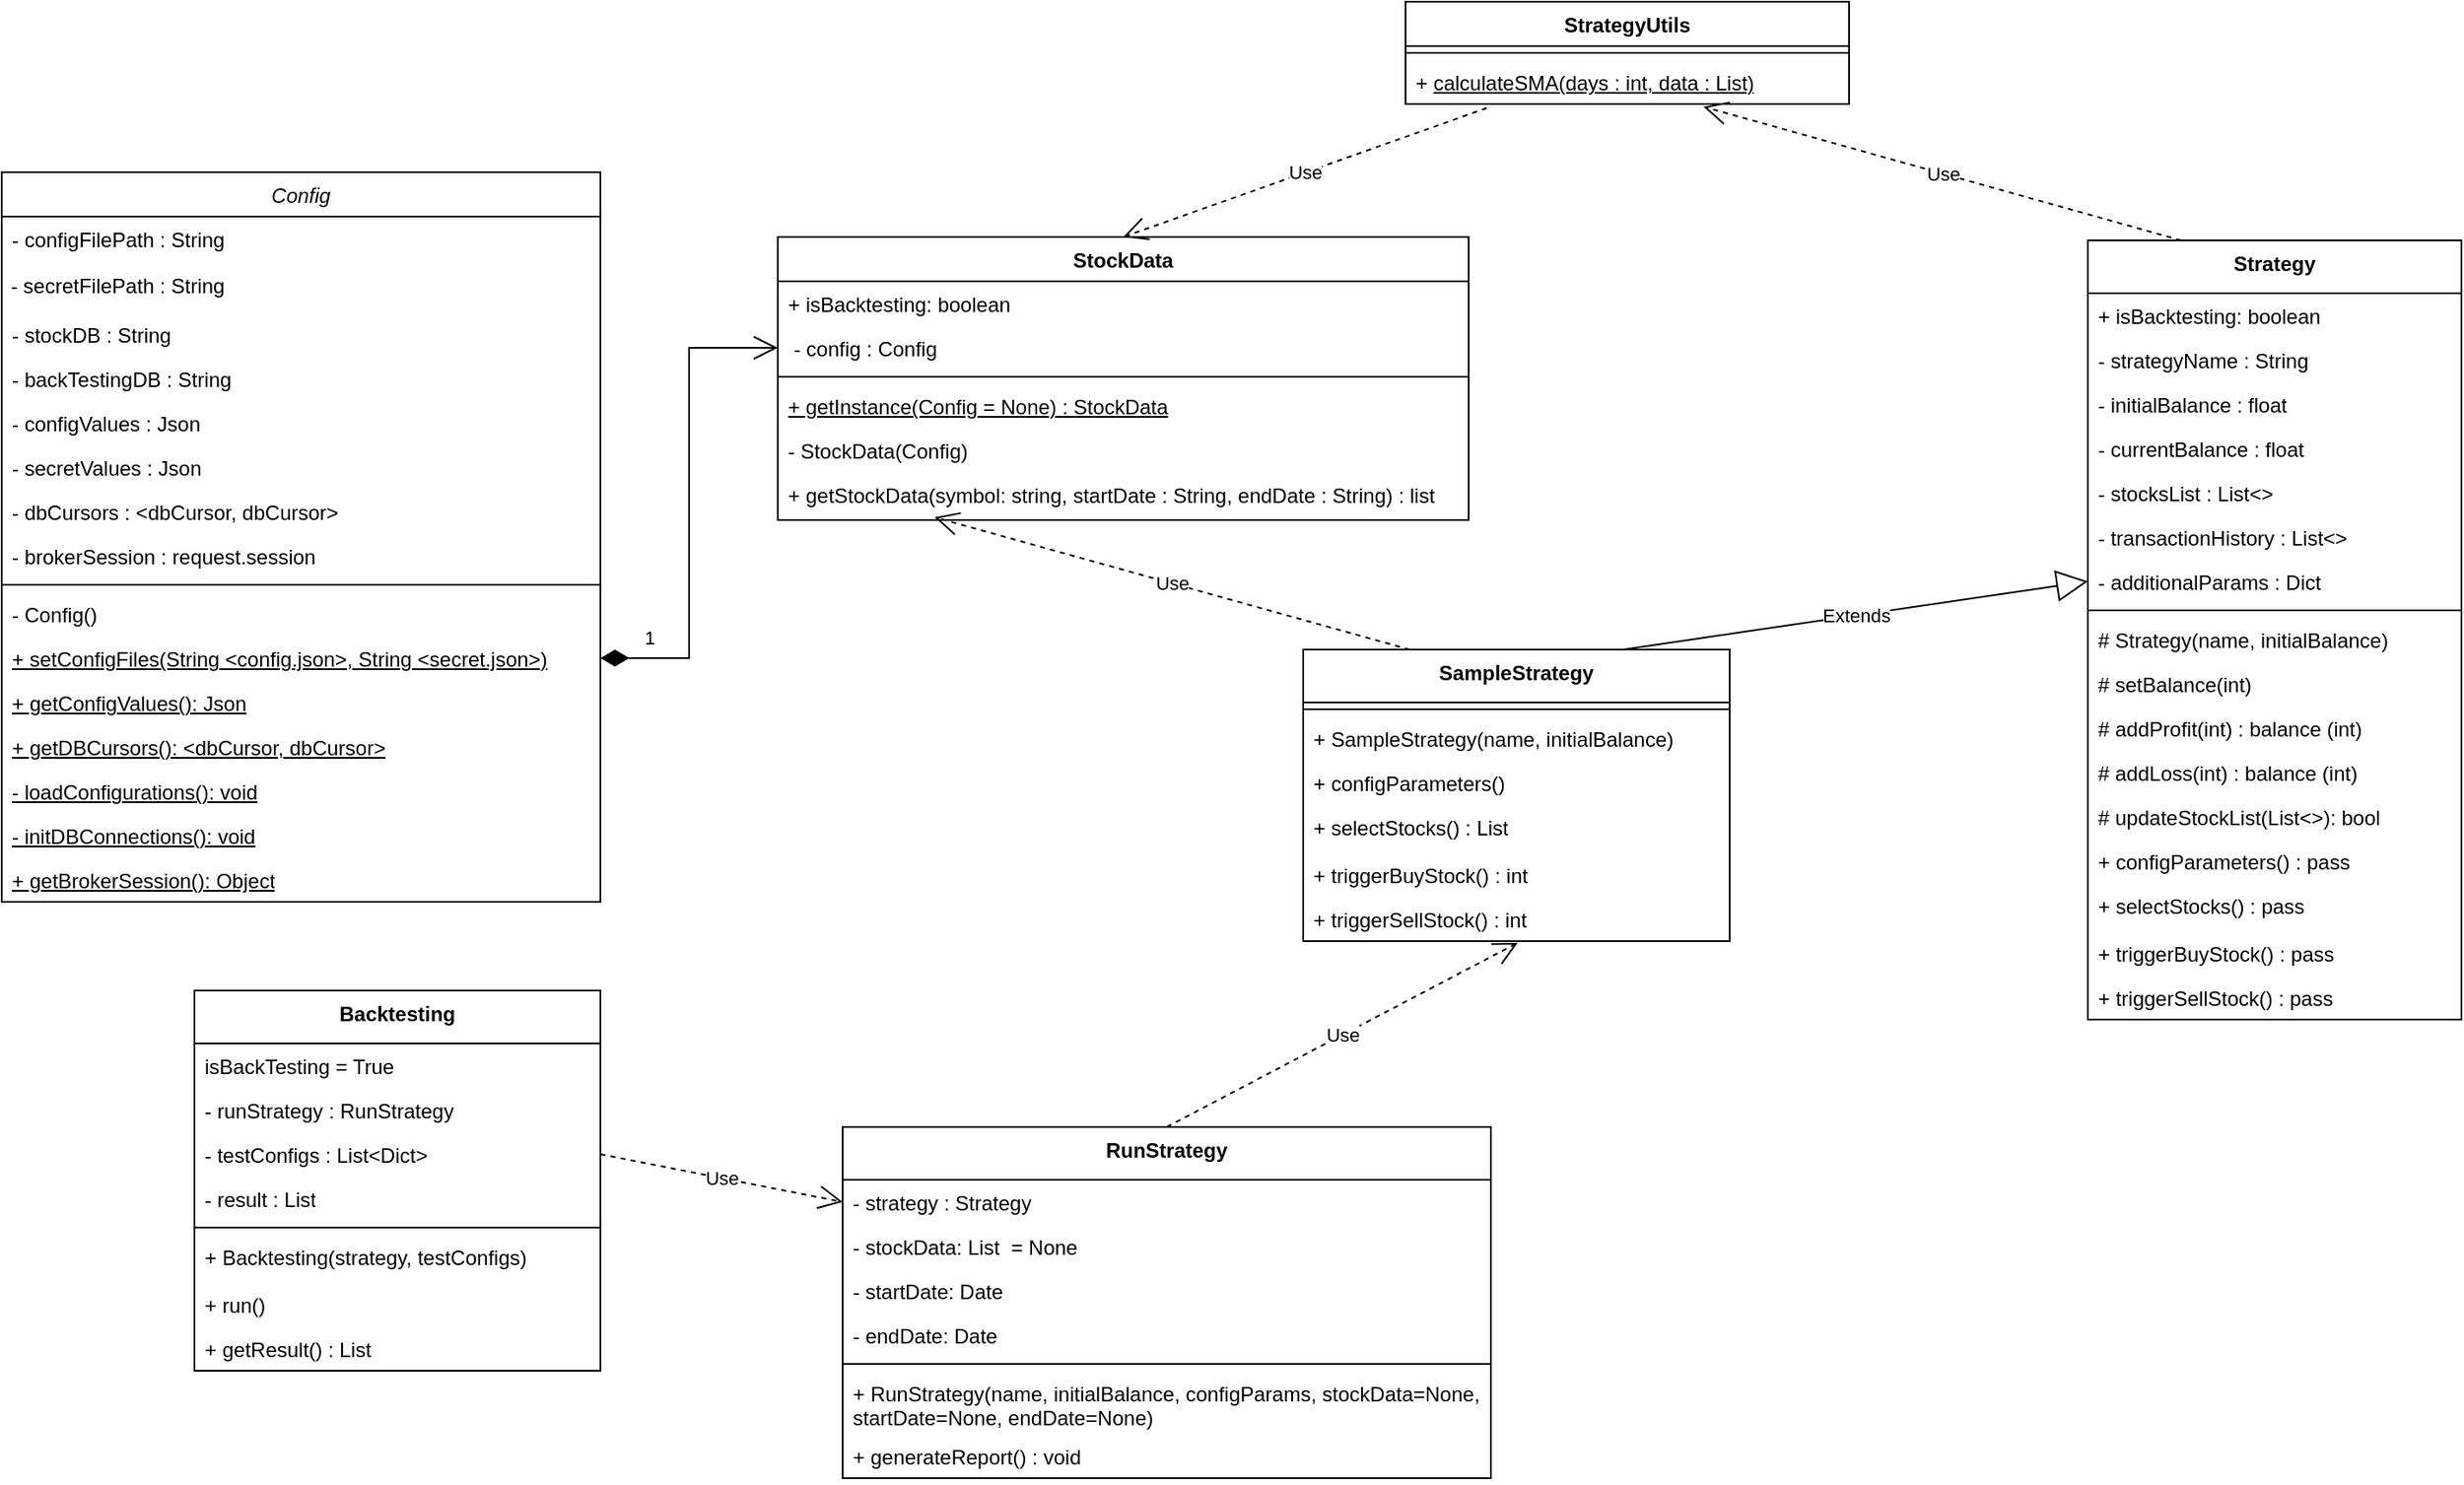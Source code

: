 <mxfile version="24.4.0" type="device">
  <diagram id="C5RBs43oDa-KdzZeNtuy" name="Page-1">
    <mxGraphModel dx="1050" dy="717" grid="1" gridSize="10" guides="1" tooltips="1" connect="1" arrows="1" fold="1" page="1" pageScale="1" pageWidth="827" pageHeight="1169" math="0" shadow="0">
      <root>
        <mxCell id="WIyWlLk6GJQsqaUBKTNV-0" />
        <mxCell id="WIyWlLk6GJQsqaUBKTNV-1" parent="WIyWlLk6GJQsqaUBKTNV-0" />
        <mxCell id="zkfFHV4jXpPFQw0GAbJ--0" value="Config" style="swimlane;fontStyle=2;align=center;verticalAlign=top;childLayout=stackLayout;horizontal=1;startSize=26;horizontalStack=0;resizeParent=1;resizeLast=0;collapsible=1;marginBottom=0;rounded=0;shadow=0;strokeWidth=1;" parent="WIyWlLk6GJQsqaUBKTNV-1" vertex="1">
          <mxGeometry x="80" y="160" width="351" height="428" as="geometry">
            <mxRectangle x="230" y="140" width="160" height="26" as="alternateBounds" />
          </mxGeometry>
        </mxCell>
        <mxCell id="zkfFHV4jXpPFQw0GAbJ--1" value="- configFilePath : String" style="text;align=left;verticalAlign=top;spacingLeft=4;spacingRight=4;overflow=hidden;rotatable=0;points=[[0,0.5],[1,0.5]];portConstraint=eastwest;" parent="zkfFHV4jXpPFQw0GAbJ--0" vertex="1">
          <mxGeometry y="26" width="351" height="26" as="geometry" />
        </mxCell>
        <mxCell id="X6f2ZQOfkqP7bYPNrynJ-1" value="&amp;nbsp;- secretFilePath : String" style="text;html=1;align=left;verticalAlign=middle;whiteSpace=wrap;rounded=0;" parent="zkfFHV4jXpPFQw0GAbJ--0" vertex="1">
          <mxGeometry y="52" width="351" height="30" as="geometry" />
        </mxCell>
        <mxCell id="6UcycCaMhRX1_MCCp-3D-70" value="- stockDB : String" style="text;strokeColor=none;fillColor=none;align=left;verticalAlign=top;spacingLeft=4;spacingRight=4;overflow=hidden;rotatable=0;points=[[0,0.5],[1,0.5]];portConstraint=eastwest;whiteSpace=wrap;html=1;" parent="zkfFHV4jXpPFQw0GAbJ--0" vertex="1">
          <mxGeometry y="82" width="351" height="26" as="geometry" />
        </mxCell>
        <mxCell id="6UcycCaMhRX1_MCCp-3D-71" value="- backTestingDB : String" style="text;strokeColor=none;fillColor=none;align=left;verticalAlign=top;spacingLeft=4;spacingRight=4;overflow=hidden;rotatable=0;points=[[0,0.5],[1,0.5]];portConstraint=eastwest;whiteSpace=wrap;html=1;" parent="zkfFHV4jXpPFQw0GAbJ--0" vertex="1">
          <mxGeometry y="108" width="351" height="26" as="geometry" />
        </mxCell>
        <mxCell id="6UcycCaMhRX1_MCCp-3D-72" value="- configValues : Json" style="text;strokeColor=none;fillColor=none;align=left;verticalAlign=top;spacingLeft=4;spacingRight=4;overflow=hidden;rotatable=0;points=[[0,0.5],[1,0.5]];portConstraint=eastwest;whiteSpace=wrap;html=1;" parent="zkfFHV4jXpPFQw0GAbJ--0" vertex="1">
          <mxGeometry y="134" width="351" height="26" as="geometry" />
        </mxCell>
        <mxCell id="6UcycCaMhRX1_MCCp-3D-73" value="- secretValues : Json" style="text;strokeColor=none;fillColor=none;align=left;verticalAlign=top;spacingLeft=4;spacingRight=4;overflow=hidden;rotatable=0;points=[[0,0.5],[1,0.5]];portConstraint=eastwest;whiteSpace=wrap;html=1;" parent="zkfFHV4jXpPFQw0GAbJ--0" vertex="1">
          <mxGeometry y="160" width="351" height="26" as="geometry" />
        </mxCell>
        <mxCell id="6UcycCaMhRX1_MCCp-3D-74" value="- dbCursors : &amp;lt;dbCursor, dbCursor&amp;gt;" style="text;strokeColor=none;fillColor=none;align=left;verticalAlign=top;spacingLeft=4;spacingRight=4;overflow=hidden;rotatable=0;points=[[0,0.5],[1,0.5]];portConstraint=eastwest;whiteSpace=wrap;html=1;" parent="zkfFHV4jXpPFQw0GAbJ--0" vertex="1">
          <mxGeometry y="186" width="351" height="26" as="geometry" />
        </mxCell>
        <mxCell id="6UcycCaMhRX1_MCCp-3D-76" value="- brokerSession : request.session" style="text;strokeColor=none;fillColor=none;align=left;verticalAlign=top;spacingLeft=4;spacingRight=4;overflow=hidden;rotatable=0;points=[[0,0.5],[1,0.5]];portConstraint=eastwest;whiteSpace=wrap;html=1;" parent="zkfFHV4jXpPFQw0GAbJ--0" vertex="1">
          <mxGeometry y="212" width="351" height="26" as="geometry" />
        </mxCell>
        <mxCell id="zkfFHV4jXpPFQw0GAbJ--4" value="" style="line;html=1;strokeWidth=1;align=left;verticalAlign=middle;spacingTop=-1;spacingLeft=3;spacingRight=3;rotatable=0;labelPosition=right;points=[];portConstraint=eastwest;" parent="zkfFHV4jXpPFQw0GAbJ--0" vertex="1">
          <mxGeometry y="238" width="351" height="8" as="geometry" />
        </mxCell>
        <mxCell id="6UcycCaMhRX1_MCCp-3D-75" value="- Config()" style="text;strokeColor=none;fillColor=none;align=left;verticalAlign=top;spacingLeft=4;spacingRight=4;overflow=hidden;rotatable=0;points=[[0,0.5],[1,0.5]];portConstraint=eastwest;whiteSpace=wrap;html=1;" parent="zkfFHV4jXpPFQw0GAbJ--0" vertex="1">
          <mxGeometry y="246" width="351" height="26" as="geometry" />
        </mxCell>
        <mxCell id="X6f2ZQOfkqP7bYPNrynJ-17" value="&lt;u&gt;+ setConfigFiles(String &amp;lt;config.json&amp;gt;, String &amp;lt;secret.json&amp;gt;)&lt;/u&gt;" style="text;strokeColor=none;fillColor=none;align=left;verticalAlign=top;spacingLeft=4;spacingRight=4;overflow=hidden;rotatable=0;points=[[0,0.5],[1,0.5]];portConstraint=eastwest;whiteSpace=wrap;html=1;" parent="zkfFHV4jXpPFQw0GAbJ--0" vertex="1">
          <mxGeometry y="272" width="351" height="26" as="geometry" />
        </mxCell>
        <mxCell id="X6f2ZQOfkqP7bYPNrynJ-8" value="&lt;u&gt;+ getConfigValues(): Json&lt;/u&gt;" style="text;strokeColor=none;fillColor=none;align=left;verticalAlign=top;spacingLeft=4;spacingRight=4;overflow=hidden;rotatable=0;points=[[0,0.5],[1,0.5]];portConstraint=eastwest;whiteSpace=wrap;html=1;" parent="zkfFHV4jXpPFQw0GAbJ--0" vertex="1">
          <mxGeometry y="298" width="351" height="26" as="geometry" />
        </mxCell>
        <mxCell id="X6f2ZQOfkqP7bYPNrynJ-9" value="&lt;u&gt;+ getDBCursors(): &amp;lt;dbCursor, dbCursor&amp;gt;&lt;/u&gt;" style="text;strokeColor=none;fillColor=none;align=left;verticalAlign=top;spacingLeft=4;spacingRight=4;overflow=hidden;rotatable=0;points=[[0,0.5],[1,0.5]];portConstraint=eastwest;whiteSpace=wrap;html=1;" parent="zkfFHV4jXpPFQw0GAbJ--0" vertex="1">
          <mxGeometry y="324" width="351" height="26" as="geometry" />
        </mxCell>
        <mxCell id="6UcycCaMhRX1_MCCp-3D-68" value="&lt;u&gt;- loadConfigurations(): void&lt;/u&gt;" style="text;strokeColor=none;fillColor=none;align=left;verticalAlign=top;spacingLeft=4;spacingRight=4;overflow=hidden;rotatable=0;points=[[0,0.5],[1,0.5]];portConstraint=eastwest;whiteSpace=wrap;html=1;" parent="zkfFHV4jXpPFQw0GAbJ--0" vertex="1">
          <mxGeometry y="350" width="351" height="26" as="geometry" />
        </mxCell>
        <mxCell id="6UcycCaMhRX1_MCCp-3D-69" value="&lt;u&gt;- initDBConnections(): void&lt;/u&gt;" style="text;strokeColor=none;fillColor=none;align=left;verticalAlign=top;spacingLeft=4;spacingRight=4;overflow=hidden;rotatable=0;points=[[0,0.5],[1,0.5]];portConstraint=eastwest;whiteSpace=wrap;html=1;" parent="zkfFHV4jXpPFQw0GAbJ--0" vertex="1">
          <mxGeometry y="376" width="351" height="26" as="geometry" />
        </mxCell>
        <mxCell id="X6f2ZQOfkqP7bYPNrynJ-7" value="&lt;u&gt;+ getBrokerSession(): Object&lt;/u&gt;" style="text;strokeColor=none;fillColor=none;align=left;verticalAlign=top;spacingLeft=4;spacingRight=4;overflow=hidden;rotatable=0;points=[[0,0.5],[1,0.5]];portConstraint=eastwest;whiteSpace=wrap;html=1;" parent="zkfFHV4jXpPFQw0GAbJ--0" vertex="1">
          <mxGeometry y="402" width="351" height="26" as="geometry" />
        </mxCell>
        <mxCell id="X6f2ZQOfkqP7bYPNrynJ-10" value="1" style="endArrow=open;html=1;endSize=12;startArrow=diamondThin;startSize=14;startFill=1;edgeStyle=orthogonalEdgeStyle;align=left;verticalAlign=bottom;rounded=0;entryX=0;entryY=0.5;entryDx=0;entryDy=0;exitX=1;exitY=0.5;exitDx=0;exitDy=0;" parent="WIyWlLk6GJQsqaUBKTNV-1" source="X6f2ZQOfkqP7bYPNrynJ-17" target="X6f2ZQOfkqP7bYPNrynJ-16" edge="1">
          <mxGeometry x="-0.835" y="3" relative="1" as="geometry">
            <mxPoint x="431" y="264" as="sourcePoint" />
            <mxPoint x="551" y="264" as="targetPoint" />
            <mxPoint as="offset" />
          </mxGeometry>
        </mxCell>
        <mxCell id="X6f2ZQOfkqP7bYPNrynJ-11" value="StockData" style="swimlane;fontStyle=1;align=center;verticalAlign=top;childLayout=stackLayout;horizontal=1;startSize=26;horizontalStack=0;resizeParent=1;resizeParentMax=0;resizeLast=0;collapsible=1;marginBottom=0;whiteSpace=wrap;html=1;" parent="WIyWlLk6GJQsqaUBKTNV-1" vertex="1">
          <mxGeometry x="535" y="198" width="405" height="166" as="geometry" />
        </mxCell>
        <mxCell id="X6f2ZQOfkqP7bYPNrynJ-12" value="+ isBacktesting: boolean" style="text;strokeColor=none;fillColor=none;align=left;verticalAlign=top;spacingLeft=4;spacingRight=4;overflow=hidden;rotatable=0;points=[[0,0.5],[1,0.5]];portConstraint=eastwest;whiteSpace=wrap;html=1;" parent="X6f2ZQOfkqP7bYPNrynJ-11" vertex="1">
          <mxGeometry y="26" width="405" height="26" as="geometry" />
        </mxCell>
        <mxCell id="X6f2ZQOfkqP7bYPNrynJ-16" value="&amp;nbsp;- config : Config" style="text;strokeColor=none;fillColor=none;align=left;verticalAlign=top;spacingLeft=4;spacingRight=4;overflow=hidden;rotatable=0;points=[[0,0.5],[1,0.5]];portConstraint=eastwest;whiteSpace=wrap;html=1;" parent="X6f2ZQOfkqP7bYPNrynJ-11" vertex="1">
          <mxGeometry y="52" width="405" height="26" as="geometry" />
        </mxCell>
        <mxCell id="X6f2ZQOfkqP7bYPNrynJ-13" value="" style="line;strokeWidth=1;fillColor=none;align=left;verticalAlign=middle;spacingTop=-1;spacingLeft=3;spacingRight=3;rotatable=0;labelPosition=right;points=[];portConstraint=eastwest;strokeColor=inherit;" parent="X6f2ZQOfkqP7bYPNrynJ-11" vertex="1">
          <mxGeometry y="78" width="405" height="8" as="geometry" />
        </mxCell>
        <mxCell id="X6f2ZQOfkqP7bYPNrynJ-24" value="&lt;u&gt;+ getInstance(Config = None) : StockData&lt;/u&gt;" style="text;strokeColor=none;fillColor=none;align=left;verticalAlign=top;spacingLeft=4;spacingRight=4;overflow=hidden;rotatable=0;points=[[0,0.5],[1,0.5]];portConstraint=eastwest;whiteSpace=wrap;html=1;" parent="X6f2ZQOfkqP7bYPNrynJ-11" vertex="1">
          <mxGeometry y="86" width="405" height="26" as="geometry" />
        </mxCell>
        <mxCell id="X6f2ZQOfkqP7bYPNrynJ-14" value="- StockData(Config)" style="text;strokeColor=none;fillColor=none;align=left;verticalAlign=top;spacingLeft=4;spacingRight=4;overflow=hidden;rotatable=0;points=[[0,0.5],[1,0.5]];portConstraint=eastwest;whiteSpace=wrap;html=1;" parent="X6f2ZQOfkqP7bYPNrynJ-11" vertex="1">
          <mxGeometry y="112" width="405" height="26" as="geometry" />
        </mxCell>
        <mxCell id="X6f2ZQOfkqP7bYPNrynJ-18" value="+ getStockData(symbol: string, startDate : String, endDate : String) : list" style="text;strokeColor=none;fillColor=none;align=left;verticalAlign=top;spacingLeft=4;spacingRight=4;overflow=hidden;rotatable=0;points=[[0,0.5],[1,0.5]];portConstraint=eastwest;whiteSpace=wrap;html=1;" parent="X6f2ZQOfkqP7bYPNrynJ-11" vertex="1">
          <mxGeometry y="138" width="405" height="28" as="geometry" />
        </mxCell>
        <mxCell id="X6f2ZQOfkqP7bYPNrynJ-20" value="StrategyUtils" style="swimlane;fontStyle=1;align=center;verticalAlign=top;childLayout=stackLayout;horizontal=1;startSize=26;horizontalStack=0;resizeParent=1;resizeParentMax=0;resizeLast=0;collapsible=1;marginBottom=0;whiteSpace=wrap;html=1;" parent="WIyWlLk6GJQsqaUBKTNV-1" vertex="1">
          <mxGeometry x="903" y="60" width="260" height="60" as="geometry" />
        </mxCell>
        <mxCell id="X6f2ZQOfkqP7bYPNrynJ-22" value="" style="line;strokeWidth=1;fillColor=none;align=left;verticalAlign=middle;spacingTop=-1;spacingLeft=3;spacingRight=3;rotatable=0;labelPosition=right;points=[];portConstraint=eastwest;strokeColor=inherit;" parent="X6f2ZQOfkqP7bYPNrynJ-20" vertex="1">
          <mxGeometry y="26" width="260" height="8" as="geometry" />
        </mxCell>
        <mxCell id="X6f2ZQOfkqP7bYPNrynJ-23" value="+ &lt;u&gt;calculateSMA(days : int, data : List)&lt;/u&gt;" style="text;strokeColor=none;fillColor=none;align=left;verticalAlign=top;spacingLeft=4;spacingRight=4;overflow=hidden;rotatable=0;points=[[0,0.5],[1,0.5]];portConstraint=eastwest;whiteSpace=wrap;html=1;" parent="X6f2ZQOfkqP7bYPNrynJ-20" vertex="1">
          <mxGeometry y="34" width="260" height="26" as="geometry" />
        </mxCell>
        <mxCell id="6UcycCaMhRX1_MCCp-3D-1" value="&lt;span style=&quot;background-color: initial;&quot;&gt;Strategy&lt;/span&gt;" style="swimlane;fontStyle=1;align=center;verticalAlign=top;childLayout=stackLayout;horizontal=1;startSize=31;horizontalStack=0;resizeParent=1;resizeParentMax=0;resizeLast=0;collapsible=1;marginBottom=0;whiteSpace=wrap;html=1;" parent="WIyWlLk6GJQsqaUBKTNV-1" vertex="1">
          <mxGeometry x="1303" y="200" width="219" height="457" as="geometry" />
        </mxCell>
        <mxCell id="6UcycCaMhRX1_MCCp-3D-2" value="+ isBacktesting: boolean" style="text;strokeColor=none;fillColor=none;align=left;verticalAlign=top;spacingLeft=4;spacingRight=4;overflow=hidden;rotatable=0;points=[[0,0.5],[1,0.5]];portConstraint=eastwest;whiteSpace=wrap;html=1;" parent="6UcycCaMhRX1_MCCp-3D-1" vertex="1">
          <mxGeometry y="31" width="219" height="26" as="geometry" />
        </mxCell>
        <mxCell id="6UcycCaMhRX1_MCCp-3D-37" value="- strategyName : String" style="text;strokeColor=none;fillColor=none;align=left;verticalAlign=top;spacingLeft=4;spacingRight=4;overflow=hidden;rotatable=0;points=[[0,0.5],[1,0.5]];portConstraint=eastwest;whiteSpace=wrap;html=1;" parent="6UcycCaMhRX1_MCCp-3D-1" vertex="1">
          <mxGeometry y="57" width="219" height="26" as="geometry" />
        </mxCell>
        <mxCell id="ikHehgH9avA0ZM-3VO3s-0" value="- initialBalance : float" style="text;strokeColor=none;fillColor=none;align=left;verticalAlign=top;spacingLeft=4;spacingRight=4;overflow=hidden;rotatable=0;points=[[0,0.5],[1,0.5]];portConstraint=eastwest;whiteSpace=wrap;html=1;" vertex="1" parent="6UcycCaMhRX1_MCCp-3D-1">
          <mxGeometry y="83" width="219" height="26" as="geometry" />
        </mxCell>
        <mxCell id="6UcycCaMhRX1_MCCp-3D-12" value="- currentBalance : float" style="text;strokeColor=none;fillColor=none;align=left;verticalAlign=top;spacingLeft=4;spacingRight=4;overflow=hidden;rotatable=0;points=[[0,0.5],[1,0.5]];portConstraint=eastwest;whiteSpace=wrap;html=1;" parent="6UcycCaMhRX1_MCCp-3D-1" vertex="1">
          <mxGeometry y="109" width="219" height="26" as="geometry" />
        </mxCell>
        <mxCell id="6UcycCaMhRX1_MCCp-3D-3" value="- stocksList : List&amp;lt;&amp;gt;" style="text;strokeColor=none;fillColor=none;align=left;verticalAlign=top;spacingLeft=4;spacingRight=4;overflow=hidden;rotatable=0;points=[[0,0.5],[1,0.5]];portConstraint=eastwest;whiteSpace=wrap;html=1;" parent="6UcycCaMhRX1_MCCp-3D-1" vertex="1">
          <mxGeometry y="135" width="219" height="26" as="geometry" />
        </mxCell>
        <mxCell id="6UcycCaMhRX1_MCCp-3D-13" value="- transactionHistory : List&amp;lt;&amp;gt;" style="text;strokeColor=none;fillColor=none;align=left;verticalAlign=top;spacingLeft=4;spacingRight=4;overflow=hidden;rotatable=0;points=[[0,0.5],[1,0.5]];portConstraint=eastwest;whiteSpace=wrap;html=1;" parent="6UcycCaMhRX1_MCCp-3D-1" vertex="1">
          <mxGeometry y="161" width="219" height="26" as="geometry" />
        </mxCell>
        <mxCell id="6UcycCaMhRX1_MCCp-3D-17" value="- additionalParams : Dict" style="text;strokeColor=none;fillColor=none;align=left;verticalAlign=top;spacingLeft=4;spacingRight=4;overflow=hidden;rotatable=0;points=[[0,0.5],[1,0.5]];portConstraint=eastwest;whiteSpace=wrap;html=1;" parent="6UcycCaMhRX1_MCCp-3D-1" vertex="1">
          <mxGeometry y="187" width="219" height="26" as="geometry" />
        </mxCell>
        <mxCell id="6UcycCaMhRX1_MCCp-3D-4" value="" style="line;strokeWidth=1;fillColor=none;align=left;verticalAlign=middle;spacingTop=-1;spacingLeft=3;spacingRight=3;rotatable=0;labelPosition=right;points=[];portConstraint=eastwest;strokeColor=inherit;" parent="6UcycCaMhRX1_MCCp-3D-1" vertex="1">
          <mxGeometry y="213" width="219" height="8" as="geometry" />
        </mxCell>
        <mxCell id="6UcycCaMhRX1_MCCp-3D-5" value="# Strategy(name, initialBalance)" style="text;strokeColor=none;fillColor=none;align=left;verticalAlign=top;spacingLeft=4;spacingRight=4;overflow=hidden;rotatable=0;points=[[0,0.5],[1,0.5]];portConstraint=eastwest;whiteSpace=wrap;html=1;" parent="6UcycCaMhRX1_MCCp-3D-1" vertex="1">
          <mxGeometry y="221" width="219" height="26" as="geometry" />
        </mxCell>
        <mxCell id="6UcycCaMhRX1_MCCp-3D-16" value="# setBalance(int)" style="text;strokeColor=none;fillColor=none;align=left;verticalAlign=top;spacingLeft=4;spacingRight=4;overflow=hidden;rotatable=0;points=[[0,0.5],[1,0.5]];portConstraint=eastwest;whiteSpace=wrap;html=1;" parent="6UcycCaMhRX1_MCCp-3D-1" vertex="1">
          <mxGeometry y="247" width="219" height="26" as="geometry" />
        </mxCell>
        <mxCell id="6UcycCaMhRX1_MCCp-3D-14" value="# addProfit(int) : balance (int)" style="text;strokeColor=none;fillColor=none;align=left;verticalAlign=top;spacingLeft=4;spacingRight=4;overflow=hidden;rotatable=0;points=[[0,0.5],[1,0.5]];portConstraint=eastwest;whiteSpace=wrap;html=1;" parent="6UcycCaMhRX1_MCCp-3D-1" vertex="1">
          <mxGeometry y="273" width="219" height="26" as="geometry" />
        </mxCell>
        <mxCell id="6UcycCaMhRX1_MCCp-3D-15" value="# addLoss(int) : balance (int)" style="text;strokeColor=none;fillColor=none;align=left;verticalAlign=top;spacingLeft=4;spacingRight=4;overflow=hidden;rotatable=0;points=[[0,0.5],[1,0.5]];portConstraint=eastwest;whiteSpace=wrap;html=1;" parent="6UcycCaMhRX1_MCCp-3D-1" vertex="1">
          <mxGeometry y="299" width="219" height="26" as="geometry" />
        </mxCell>
        <mxCell id="6UcycCaMhRX1_MCCp-3D-67" value="# updateStockList(List&amp;lt;&amp;gt;): bool" style="text;strokeColor=none;fillColor=none;align=left;verticalAlign=top;spacingLeft=4;spacingRight=4;overflow=hidden;rotatable=0;points=[[0,0.5],[1,0.5]];portConstraint=eastwest;whiteSpace=wrap;html=1;" parent="6UcycCaMhRX1_MCCp-3D-1" vertex="1">
          <mxGeometry y="325" width="219" height="26" as="geometry" />
        </mxCell>
        <mxCell id="6UcycCaMhRX1_MCCp-3D-6" value="+ configParameters() : pass" style="text;strokeColor=none;fillColor=none;align=left;verticalAlign=top;spacingLeft=4;spacingRight=4;overflow=hidden;rotatable=0;points=[[0,0.5],[1,0.5]];portConstraint=eastwest;whiteSpace=wrap;html=1;" parent="6UcycCaMhRX1_MCCp-3D-1" vertex="1">
          <mxGeometry y="351" width="219" height="26" as="geometry" />
        </mxCell>
        <mxCell id="6UcycCaMhRX1_MCCp-3D-7" value="+ selectStocks() : pass" style="text;strokeColor=none;fillColor=none;align=left;verticalAlign=top;spacingLeft=4;spacingRight=4;overflow=hidden;rotatable=0;points=[[0,0.5],[1,0.5]];portConstraint=eastwest;whiteSpace=wrap;html=1;" parent="6UcycCaMhRX1_MCCp-3D-1" vertex="1">
          <mxGeometry y="377" width="219" height="28" as="geometry" />
        </mxCell>
        <mxCell id="6UcycCaMhRX1_MCCp-3D-10" value="+ triggerBuyStock() : pass" style="text;strokeColor=none;fillColor=none;align=left;verticalAlign=top;spacingLeft=4;spacingRight=4;overflow=hidden;rotatable=0;points=[[0,0.5],[1,0.5]];portConstraint=eastwest;whiteSpace=wrap;html=1;" parent="6UcycCaMhRX1_MCCp-3D-1" vertex="1">
          <mxGeometry y="405" width="219" height="26" as="geometry" />
        </mxCell>
        <mxCell id="6UcycCaMhRX1_MCCp-3D-11" value="+ triggerSellStock() : pass" style="text;strokeColor=none;fillColor=none;align=left;verticalAlign=top;spacingLeft=4;spacingRight=4;overflow=hidden;rotatable=0;points=[[0,0.5],[1,0.5]];portConstraint=eastwest;whiteSpace=wrap;html=1;" parent="6UcycCaMhRX1_MCCp-3D-1" vertex="1">
          <mxGeometry y="431" width="219" height="26" as="geometry" />
        </mxCell>
        <mxCell id="6UcycCaMhRX1_MCCp-3D-18" value="&lt;span style=&quot;background-color: initial;&quot;&gt;Backtesting&lt;/span&gt;" style="swimlane;fontStyle=1;align=center;verticalAlign=top;childLayout=stackLayout;horizontal=1;startSize=31;horizontalStack=0;resizeParent=1;resizeParentMax=0;resizeLast=0;collapsible=1;marginBottom=0;whiteSpace=wrap;html=1;" parent="WIyWlLk6GJQsqaUBKTNV-1" vertex="1">
          <mxGeometry x="193" y="640" width="238" height="223" as="geometry" />
        </mxCell>
        <mxCell id="6UcycCaMhRX1_MCCp-3D-49" value="isBackTesting = True" style="text;strokeColor=none;fillColor=none;align=left;verticalAlign=top;spacingLeft=4;spacingRight=4;overflow=hidden;rotatable=0;points=[[0,0.5],[1,0.5]];portConstraint=eastwest;whiteSpace=wrap;html=1;" parent="6UcycCaMhRX1_MCCp-3D-18" vertex="1">
          <mxGeometry y="31" width="238" height="26" as="geometry" />
        </mxCell>
        <mxCell id="6UcycCaMhRX1_MCCp-3D-51" value="- runStrategy : RunStrategy" style="text;strokeColor=none;fillColor=none;align=left;verticalAlign=top;spacingLeft=4;spacingRight=4;overflow=hidden;rotatable=0;points=[[0,0.5],[1,0.5]];portConstraint=eastwest;whiteSpace=wrap;html=1;" parent="6UcycCaMhRX1_MCCp-3D-18" vertex="1">
          <mxGeometry y="57" width="238" height="26" as="geometry" />
        </mxCell>
        <mxCell id="6UcycCaMhRX1_MCCp-3D-52" value="- testConfigs : List&amp;lt;Dict&amp;gt;" style="text;strokeColor=none;fillColor=none;align=left;verticalAlign=top;spacingLeft=4;spacingRight=4;overflow=hidden;rotatable=0;points=[[0,0.5],[1,0.5]];portConstraint=eastwest;whiteSpace=wrap;html=1;" parent="6UcycCaMhRX1_MCCp-3D-18" vertex="1">
          <mxGeometry y="83" width="238" height="26" as="geometry" />
        </mxCell>
        <mxCell id="6UcycCaMhRX1_MCCp-3D-53" value="- result : List" style="text;strokeColor=none;fillColor=none;align=left;verticalAlign=top;spacingLeft=4;spacingRight=4;overflow=hidden;rotatable=0;points=[[0,0.5],[1,0.5]];portConstraint=eastwest;whiteSpace=wrap;html=1;" parent="6UcycCaMhRX1_MCCp-3D-18" vertex="1">
          <mxGeometry y="109" width="238" height="26" as="geometry" />
        </mxCell>
        <mxCell id="6UcycCaMhRX1_MCCp-3D-24" value="" style="line;strokeWidth=1;fillColor=none;align=left;verticalAlign=middle;spacingTop=-1;spacingLeft=3;spacingRight=3;rotatable=0;labelPosition=right;points=[];portConstraint=eastwest;strokeColor=inherit;" parent="6UcycCaMhRX1_MCCp-3D-18" vertex="1">
          <mxGeometry y="135" width="238" height="8" as="geometry" />
        </mxCell>
        <mxCell id="6UcycCaMhRX1_MCCp-3D-30" value="+ Backtesting(strategy, testConfigs)" style="text;strokeColor=none;fillColor=none;align=left;verticalAlign=top;spacingLeft=4;spacingRight=4;overflow=hidden;rotatable=0;points=[[0,0.5],[1,0.5]];portConstraint=eastwest;whiteSpace=wrap;html=1;" parent="6UcycCaMhRX1_MCCp-3D-18" vertex="1">
          <mxGeometry y="143" width="238" height="28" as="geometry" />
        </mxCell>
        <mxCell id="6UcycCaMhRX1_MCCp-3D-32" value="+ run()" style="text;strokeColor=none;fillColor=none;align=left;verticalAlign=top;spacingLeft=4;spacingRight=4;overflow=hidden;rotatable=0;points=[[0,0.5],[1,0.5]];portConstraint=eastwest;whiteSpace=wrap;html=1;" parent="6UcycCaMhRX1_MCCp-3D-18" vertex="1">
          <mxGeometry y="171" width="238" height="26" as="geometry" />
        </mxCell>
        <mxCell id="6UcycCaMhRX1_MCCp-3D-36" value="+ getResult() : List" style="text;strokeColor=none;fillColor=none;align=left;verticalAlign=top;spacingLeft=4;spacingRight=4;overflow=hidden;rotatable=0;points=[[0,0.5],[1,0.5]];portConstraint=eastwest;whiteSpace=wrap;html=1;" parent="6UcycCaMhRX1_MCCp-3D-18" vertex="1">
          <mxGeometry y="197" width="238" height="26" as="geometry" />
        </mxCell>
        <mxCell id="6UcycCaMhRX1_MCCp-3D-35" value="Use" style="endArrow=open;endSize=12;dashed=1;html=1;rounded=0;exitX=0.25;exitY=0;exitDx=0;exitDy=0;entryX=0.227;entryY=0.943;entryDx=0;entryDy=0;entryPerimeter=0;" parent="WIyWlLk6GJQsqaUBKTNV-1" source="6UcycCaMhRX1_MCCp-3D-40" target="X6f2ZQOfkqP7bYPNrynJ-18" edge="1">
          <mxGeometry width="160" relative="1" as="geometry">
            <mxPoint x="623" y="610" as="sourcePoint" />
            <mxPoint x="783" y="610" as="targetPoint" />
          </mxGeometry>
        </mxCell>
        <mxCell id="6UcycCaMhRX1_MCCp-3D-38" value="Use" style="endArrow=open;endSize=12;dashed=1;html=1;rounded=0;exitX=0.25;exitY=0;exitDx=0;exitDy=0;entryX=0.672;entryY=1.062;entryDx=0;entryDy=0;entryPerimeter=0;" parent="WIyWlLk6GJQsqaUBKTNV-1" source="6UcycCaMhRX1_MCCp-3D-1" target="X6f2ZQOfkqP7bYPNrynJ-23" edge="1">
          <mxGeometry width="160" relative="1" as="geometry">
            <mxPoint x="613" y="540" as="sourcePoint" />
            <mxPoint x="714" y="377" as="targetPoint" />
          </mxGeometry>
        </mxCell>
        <mxCell id="6UcycCaMhRX1_MCCp-3D-39" value="Use" style="endArrow=open;endSize=12;dashed=1;html=1;rounded=0;entryX=0.5;entryY=0;entryDx=0;entryDy=0;exitX=0.183;exitY=1.092;exitDx=0;exitDy=0;exitPerimeter=0;" parent="WIyWlLk6GJQsqaUBKTNV-1" source="X6f2ZQOfkqP7bYPNrynJ-23" target="X6f2ZQOfkqP7bYPNrynJ-11" edge="1">
          <mxGeometry width="160" relative="1" as="geometry">
            <mxPoint x="823" y="140" as="sourcePoint" />
            <mxPoint x="714" y="377" as="targetPoint" />
          </mxGeometry>
        </mxCell>
        <mxCell id="6UcycCaMhRX1_MCCp-3D-40" value="&lt;span style=&quot;background-color: initial;&quot;&gt;SampleStrategy&lt;/span&gt;" style="swimlane;fontStyle=1;align=center;verticalAlign=top;childLayout=stackLayout;horizontal=1;startSize=31;horizontalStack=0;resizeParent=1;resizeParentMax=0;resizeLast=0;collapsible=1;marginBottom=0;whiteSpace=wrap;html=1;" parent="WIyWlLk6GJQsqaUBKTNV-1" vertex="1">
          <mxGeometry x="843" y="440" width="250" height="171" as="geometry" />
        </mxCell>
        <mxCell id="6UcycCaMhRX1_MCCp-3D-41" value="" style="line;strokeWidth=1;fillColor=none;align=left;verticalAlign=middle;spacingTop=-1;spacingLeft=3;spacingRight=3;rotatable=0;labelPosition=right;points=[];portConstraint=eastwest;strokeColor=inherit;" parent="6UcycCaMhRX1_MCCp-3D-40" vertex="1">
          <mxGeometry y="31" width="250" height="8" as="geometry" />
        </mxCell>
        <mxCell id="6UcycCaMhRX1_MCCp-3D-42" value="+ SampleStrategy(name, initialBalance)" style="text;strokeColor=none;fillColor=none;align=left;verticalAlign=top;spacingLeft=4;spacingRight=4;overflow=hidden;rotatable=0;points=[[0,0.5],[1,0.5]];portConstraint=eastwest;whiteSpace=wrap;html=1;" parent="6UcycCaMhRX1_MCCp-3D-40" vertex="1">
          <mxGeometry y="39" width="250" height="26" as="geometry" />
        </mxCell>
        <mxCell id="6UcycCaMhRX1_MCCp-3D-43" value="+ configParameters()" style="text;strokeColor=none;fillColor=none;align=left;verticalAlign=top;spacingLeft=4;spacingRight=4;overflow=hidden;rotatable=0;points=[[0,0.5],[1,0.5]];portConstraint=eastwest;whiteSpace=wrap;html=1;" parent="6UcycCaMhRX1_MCCp-3D-40" vertex="1">
          <mxGeometry y="65" width="250" height="26" as="geometry" />
        </mxCell>
        <mxCell id="6UcycCaMhRX1_MCCp-3D-44" value="+ selectStocks() : List" style="text;strokeColor=none;fillColor=none;align=left;verticalAlign=top;spacingLeft=4;spacingRight=4;overflow=hidden;rotatable=0;points=[[0,0.5],[1,0.5]];portConstraint=eastwest;whiteSpace=wrap;html=1;" parent="6UcycCaMhRX1_MCCp-3D-40" vertex="1">
          <mxGeometry y="91" width="250" height="28" as="geometry" />
        </mxCell>
        <mxCell id="6UcycCaMhRX1_MCCp-3D-45" value="+ triggerBuyStock() : int" style="text;strokeColor=none;fillColor=none;align=left;verticalAlign=top;spacingLeft=4;spacingRight=4;overflow=hidden;rotatable=0;points=[[0,0.5],[1,0.5]];portConstraint=eastwest;whiteSpace=wrap;html=1;" parent="6UcycCaMhRX1_MCCp-3D-40" vertex="1">
          <mxGeometry y="119" width="250" height="26" as="geometry" />
        </mxCell>
        <mxCell id="6UcycCaMhRX1_MCCp-3D-46" value="+ triggerSellStock() : int" style="text;strokeColor=none;fillColor=none;align=left;verticalAlign=top;spacingLeft=4;spacingRight=4;overflow=hidden;rotatable=0;points=[[0,0.5],[1,0.5]];portConstraint=eastwest;whiteSpace=wrap;html=1;" parent="6UcycCaMhRX1_MCCp-3D-40" vertex="1">
          <mxGeometry y="145" width="250" height="26" as="geometry" />
        </mxCell>
        <mxCell id="6UcycCaMhRX1_MCCp-3D-48" value="Extends" style="endArrow=block;endSize=16;endFill=0;html=1;rounded=0;entryX=0;entryY=0.5;entryDx=0;entryDy=0;exitX=0.75;exitY=0;exitDx=0;exitDy=0;" parent="WIyWlLk6GJQsqaUBKTNV-1" source="6UcycCaMhRX1_MCCp-3D-40" target="6UcycCaMhRX1_MCCp-3D-17" edge="1">
          <mxGeometry width="160" relative="1" as="geometry">
            <mxPoint x="1159" y="680" as="sourcePoint" />
            <mxPoint x="1166.74" y="604.012" as="targetPoint" />
          </mxGeometry>
        </mxCell>
        <mxCell id="6UcycCaMhRX1_MCCp-3D-50" value="Use" style="endArrow=open;endSize=12;dashed=1;html=1;rounded=0;exitX=1;exitY=0.5;exitDx=0;exitDy=0;entryX=0;entryY=0.5;entryDx=0;entryDy=0;" parent="WIyWlLk6GJQsqaUBKTNV-1" source="6UcycCaMhRX1_MCCp-3D-52" target="6UcycCaMhRX1_MCCp-3D-62" edge="1">
          <mxGeometry width="160" relative="1" as="geometry">
            <mxPoint x="793" y="783" as="sourcePoint" />
            <mxPoint x="894" y="620" as="targetPoint" />
          </mxGeometry>
        </mxCell>
        <mxCell id="6UcycCaMhRX1_MCCp-3D-54" value="&lt;span style=&quot;background-color: initial;&quot;&gt;RunStrategy&lt;/span&gt;" style="swimlane;fontStyle=1;align=center;verticalAlign=top;childLayout=stackLayout;horizontal=1;startSize=31;horizontalStack=0;resizeParent=1;resizeParentMax=0;resizeLast=0;collapsible=1;marginBottom=0;whiteSpace=wrap;html=1;" parent="WIyWlLk6GJQsqaUBKTNV-1" vertex="1">
          <mxGeometry x="573" y="720" width="380" height="206" as="geometry" />
        </mxCell>
        <mxCell id="6UcycCaMhRX1_MCCp-3D-62" value="- strategy : Strategy" style="text;strokeColor=none;fillColor=none;align=left;verticalAlign=top;spacingLeft=4;spacingRight=4;overflow=hidden;rotatable=0;points=[[0,0.5],[1,0.5]];portConstraint=eastwest;whiteSpace=wrap;html=1;" parent="6UcycCaMhRX1_MCCp-3D-54" vertex="1">
          <mxGeometry y="31" width="380" height="26" as="geometry" />
        </mxCell>
        <mxCell id="6UcycCaMhRX1_MCCp-3D-63" value="- stockData: List&amp;nbsp; = None" style="text;strokeColor=none;fillColor=none;align=left;verticalAlign=top;spacingLeft=4;spacingRight=4;overflow=hidden;rotatable=0;points=[[0,0.5],[1,0.5]];portConstraint=eastwest;whiteSpace=wrap;html=1;" parent="6UcycCaMhRX1_MCCp-3D-54" vertex="1">
          <mxGeometry y="57" width="380" height="26" as="geometry" />
        </mxCell>
        <mxCell id="6UcycCaMhRX1_MCCp-3D-64" value="- startDate: Date" style="text;strokeColor=none;fillColor=none;align=left;verticalAlign=top;spacingLeft=4;spacingRight=4;overflow=hidden;rotatable=0;points=[[0,0.5],[1,0.5]];portConstraint=eastwest;whiteSpace=wrap;html=1;" parent="6UcycCaMhRX1_MCCp-3D-54" vertex="1">
          <mxGeometry y="83" width="380" height="26" as="geometry" />
        </mxCell>
        <mxCell id="6UcycCaMhRX1_MCCp-3D-65" value="- endDate: Date" style="text;strokeColor=none;fillColor=none;align=left;verticalAlign=top;spacingLeft=4;spacingRight=4;overflow=hidden;rotatable=0;points=[[0,0.5],[1,0.5]];portConstraint=eastwest;whiteSpace=wrap;html=1;" parent="6UcycCaMhRX1_MCCp-3D-54" vertex="1">
          <mxGeometry y="109" width="380" height="26" as="geometry" />
        </mxCell>
        <mxCell id="6UcycCaMhRX1_MCCp-3D-55" value="" style="line;strokeWidth=1;fillColor=none;align=left;verticalAlign=middle;spacingTop=-1;spacingLeft=3;spacingRight=3;rotatable=0;labelPosition=right;points=[];portConstraint=eastwest;strokeColor=inherit;" parent="6UcycCaMhRX1_MCCp-3D-54" vertex="1">
          <mxGeometry y="135" width="380" height="8" as="geometry" />
        </mxCell>
        <mxCell id="6UcycCaMhRX1_MCCp-3D-56" value="+ RunStrategy(name, initialBalance, configParams, stockData=None, startDate=None, endDate=None)" style="text;strokeColor=none;fillColor=none;align=left;verticalAlign=top;spacingLeft=4;spacingRight=4;overflow=hidden;rotatable=0;points=[[0,0.5],[1,0.5]];portConstraint=eastwest;whiteSpace=wrap;html=1;" parent="6UcycCaMhRX1_MCCp-3D-54" vertex="1">
          <mxGeometry y="143" width="380" height="37" as="geometry" />
        </mxCell>
        <mxCell id="6UcycCaMhRX1_MCCp-3D-61" value="+ generateReport() : void" style="text;strokeColor=none;fillColor=none;align=left;verticalAlign=top;spacingLeft=4;spacingRight=4;overflow=hidden;rotatable=0;points=[[0,0.5],[1,0.5]];portConstraint=eastwest;whiteSpace=wrap;html=1;" parent="6UcycCaMhRX1_MCCp-3D-54" vertex="1">
          <mxGeometry y="180" width="380" height="26" as="geometry" />
        </mxCell>
        <mxCell id="6UcycCaMhRX1_MCCp-3D-66" value="Use" style="endArrow=open;endSize=12;dashed=1;html=1;rounded=0;entryX=0.503;entryY=1.038;entryDx=0;entryDy=0;entryPerimeter=0;exitX=0.5;exitY=0;exitDx=0;exitDy=0;" parent="WIyWlLk6GJQsqaUBKTNV-1" source="6UcycCaMhRX1_MCCp-3D-54" target="6UcycCaMhRX1_MCCp-3D-46" edge="1">
          <mxGeometry width="160" relative="1" as="geometry">
            <mxPoint x="393" y="660" as="sourcePoint" />
            <mxPoint x="553" y="660" as="targetPoint" />
          </mxGeometry>
        </mxCell>
      </root>
    </mxGraphModel>
  </diagram>
</mxfile>
